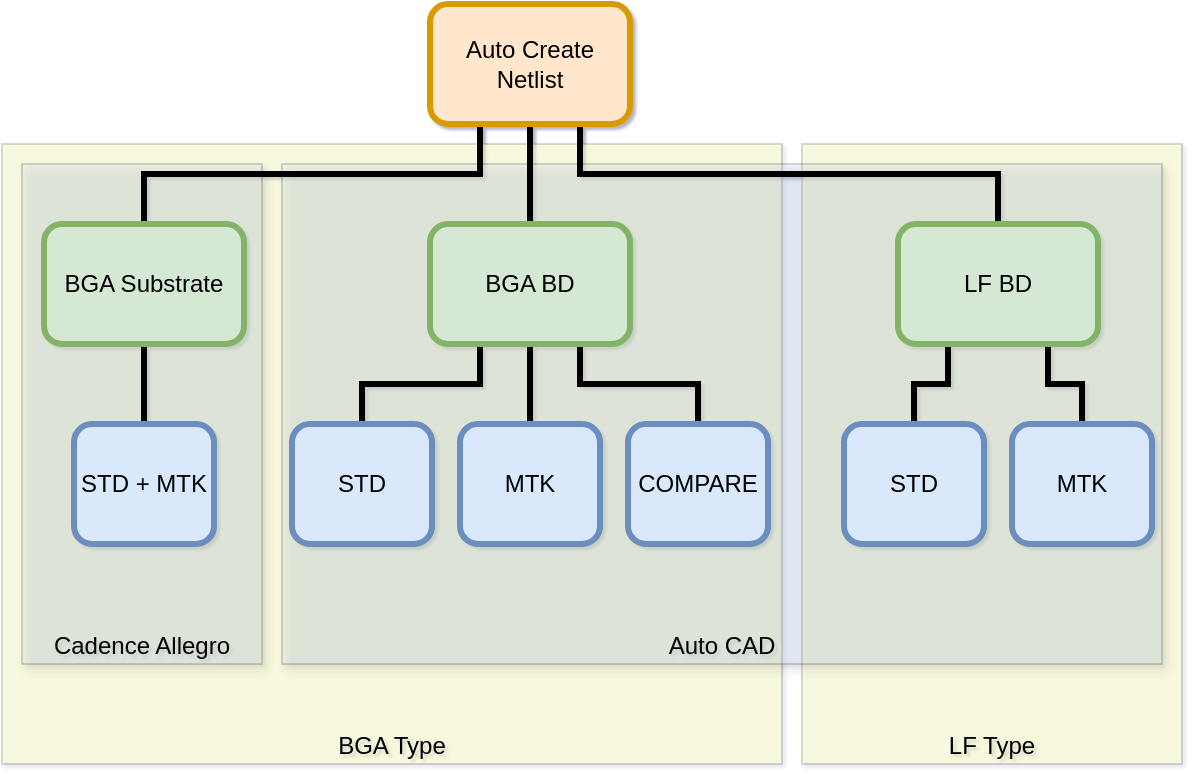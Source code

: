 <mxfile version="14.1.8" type="github">
  <diagram id="1c9xq_AZjTGM-AyKx4Dq" name="Page-1">
    <mxGraphModel dx="1424" dy="794" grid="1" gridSize="10" guides="1" tooltips="1" connect="1" arrows="1" fold="1" page="1" pageScale="1" pageWidth="827" pageHeight="1169" background="none" math="0" shadow="1">
      <root>
        <mxCell id="0" />
        <mxCell id="1" parent="0" />
        <mxCell id="K_ehTpFvpzUrssK6-Hx9-73" value="" style="group" vertex="1" connectable="0" parent="1">
          <mxGeometry x="119" y="160" width="590" height="310" as="geometry" />
        </mxCell>
        <mxCell id="K_ehTpFvpzUrssK6-Hx9-70" value="" style="group" vertex="1" connectable="0" parent="K_ehTpFvpzUrssK6-Hx9-73">
          <mxGeometry width="590" height="310" as="geometry" />
        </mxCell>
        <mxCell id="K_ehTpFvpzUrssK6-Hx9-68" value="BGA Type" style="whiteSpace=wrap;html=1;align=center;strokeWidth=1;fillColor=#ffff88;verticalAlign=bottom;strokeColor=#36393d;opacity=20;" vertex="1" parent="K_ehTpFvpzUrssK6-Hx9-70">
          <mxGeometry width="390" height="310" as="geometry" />
        </mxCell>
        <mxCell id="K_ehTpFvpzUrssK6-Hx9-69" value="LF Type" style="whiteSpace=wrap;html=1;align=center;strokeWidth=1;fillColor=#ffff88;verticalAlign=bottom;strokeColor=#36393d;opacity=20;" vertex="1" parent="K_ehTpFvpzUrssK6-Hx9-70">
          <mxGeometry x="400" width="190" height="310" as="geometry" />
        </mxCell>
        <mxCell id="K_ehTpFvpzUrssK6-Hx9-72" value="" style="group" vertex="1" connectable="0" parent="K_ehTpFvpzUrssK6-Hx9-73">
          <mxGeometry x="10" y="10" width="570" height="250" as="geometry" />
        </mxCell>
        <mxCell id="K_ehTpFvpzUrssK6-Hx9-66" value="Auto CAD" style="whiteSpace=wrap;html=1;align=center;strokeWidth=1;fillColor=#cce5ff;verticalAlign=bottom;strokeColor=#36393d;opacity=20;shadow=1;" vertex="1" parent="K_ehTpFvpzUrssK6-Hx9-72">
          <mxGeometry x="130" width="440" height="250" as="geometry" />
        </mxCell>
        <mxCell id="K_ehTpFvpzUrssK6-Hx9-67" value="Cadence Allegro" style="whiteSpace=wrap;html=1;align=center;strokeWidth=1;fillColor=#cce5ff;verticalAlign=bottom;strokeColor=#36393d;opacity=20;shadow=1;" vertex="1" parent="K_ehTpFvpzUrssK6-Hx9-72">
          <mxGeometry width="120" height="250" as="geometry" />
        </mxCell>
        <mxCell id="K_ehTpFvpzUrssK6-Hx9-45" style="edgeStyle=orthogonalEdgeStyle;rounded=0;orthogonalLoop=1;jettySize=auto;html=1;strokeWidth=3;endFill=0;endArrow=none;" edge="1" parent="1" source="K_ehTpFvpzUrssK6-Hx9-1" target="K_ehTpFvpzUrssK6-Hx9-3">
          <mxGeometry relative="1" as="geometry" />
        </mxCell>
        <mxCell id="K_ehTpFvpzUrssK6-Hx9-57" style="edgeStyle=orthogonalEdgeStyle;rounded=0;orthogonalLoop=1;jettySize=auto;html=1;exitX=0.75;exitY=1;exitDx=0;exitDy=0;strokeWidth=3;endArrow=none;endFill=0;" edge="1" parent="1" source="K_ehTpFvpzUrssK6-Hx9-1" target="K_ehTpFvpzUrssK6-Hx9-4">
          <mxGeometry relative="1" as="geometry" />
        </mxCell>
        <mxCell id="K_ehTpFvpzUrssK6-Hx9-58" style="edgeStyle=orthogonalEdgeStyle;rounded=0;orthogonalLoop=1;jettySize=auto;html=1;exitX=0.25;exitY=1;exitDx=0;exitDy=0;entryX=0.5;entryY=0;entryDx=0;entryDy=0;strokeWidth=3;endFill=0;endArrow=none;" edge="1" parent="1" source="K_ehTpFvpzUrssK6-Hx9-1" target="K_ehTpFvpzUrssK6-Hx9-2">
          <mxGeometry relative="1" as="geometry" />
        </mxCell>
        <mxCell id="K_ehTpFvpzUrssK6-Hx9-1" value="Auto Create Netlist" style="rounded=1;whiteSpace=wrap;html=1;strokeWidth=3;fillColor=#ffe6cc;strokeColor=#d79b00;" vertex="1" parent="1">
          <mxGeometry x="333" y="90" width="100" height="60" as="geometry" />
        </mxCell>
        <mxCell id="K_ehTpFvpzUrssK6-Hx9-51" style="edgeStyle=orthogonalEdgeStyle;rounded=0;orthogonalLoop=1;jettySize=auto;html=1;exitX=0.5;exitY=1;exitDx=0;exitDy=0;entryX=0.5;entryY=0;entryDx=0;entryDy=0;strokeWidth=3;endFill=0;endArrow=none;" edge="1" parent="1" source="K_ehTpFvpzUrssK6-Hx9-2" target="K_ehTpFvpzUrssK6-Hx9-12">
          <mxGeometry relative="1" as="geometry" />
        </mxCell>
        <mxCell id="K_ehTpFvpzUrssK6-Hx9-2" value="BGA Substrate" style="rounded=1;whiteSpace=wrap;html=1;fillColor=#d5e8d4;strokeColor=#82b366;strokeWidth=3;" vertex="1" parent="1">
          <mxGeometry x="140" y="200" width="100" height="60" as="geometry" />
        </mxCell>
        <mxCell id="K_ehTpFvpzUrssK6-Hx9-46" style="edgeStyle=orthogonalEdgeStyle;rounded=0;orthogonalLoop=1;jettySize=auto;html=1;exitX=0.5;exitY=1;exitDx=0;exitDy=0;entryX=0.5;entryY=0;entryDx=0;entryDy=0;strokeWidth=3;endFill=0;endArrow=none;" edge="1" parent="1" source="K_ehTpFvpzUrssK6-Hx9-3" target="K_ehTpFvpzUrssK6-Hx9-11">
          <mxGeometry relative="1" as="geometry" />
        </mxCell>
        <mxCell id="K_ehTpFvpzUrssK6-Hx9-54" style="edgeStyle=orthogonalEdgeStyle;rounded=0;orthogonalLoop=1;jettySize=auto;html=1;exitX=0.75;exitY=1;exitDx=0;exitDy=0;entryX=0.5;entryY=0;entryDx=0;entryDy=0;strokeWidth=3;endFill=0;endArrow=none;" edge="1" parent="1" source="K_ehTpFvpzUrssK6-Hx9-3" target="K_ehTpFvpzUrssK6-Hx9-31">
          <mxGeometry relative="1" as="geometry" />
        </mxCell>
        <mxCell id="K_ehTpFvpzUrssK6-Hx9-56" style="edgeStyle=orthogonalEdgeStyle;rounded=0;orthogonalLoop=1;jettySize=auto;html=1;exitX=0.25;exitY=1;exitDx=0;exitDy=0;entryX=0.5;entryY=0;entryDx=0;entryDy=0;strokeWidth=3;endFill=0;endArrow=none;" edge="1" parent="1" source="K_ehTpFvpzUrssK6-Hx9-3" target="K_ehTpFvpzUrssK6-Hx9-8">
          <mxGeometry relative="1" as="geometry" />
        </mxCell>
        <mxCell id="K_ehTpFvpzUrssK6-Hx9-3" value="&lt;span&gt;BGA BD&lt;/span&gt;" style="rounded=1;whiteSpace=wrap;html=1;fillColor=#d5e8d4;strokeColor=#82b366;strokeWidth=3;" vertex="1" parent="1">
          <mxGeometry x="333" y="200" width="100" height="60" as="geometry" />
        </mxCell>
        <mxCell id="K_ehTpFvpzUrssK6-Hx9-52" style="edgeStyle=orthogonalEdgeStyle;rounded=0;orthogonalLoop=1;jettySize=auto;html=1;exitX=0.25;exitY=1;exitDx=0;exitDy=0;strokeWidth=3;endFill=0;endArrow=none;" edge="1" parent="1" source="K_ehTpFvpzUrssK6-Hx9-4" target="K_ehTpFvpzUrssK6-Hx9-10">
          <mxGeometry relative="1" as="geometry" />
        </mxCell>
        <mxCell id="K_ehTpFvpzUrssK6-Hx9-53" style="edgeStyle=orthogonalEdgeStyle;rounded=0;orthogonalLoop=1;jettySize=auto;html=1;exitX=0.75;exitY=1;exitDx=0;exitDy=0;entryX=0.5;entryY=0;entryDx=0;entryDy=0;strokeWidth=3;endFill=0;endArrow=none;" edge="1" parent="1" source="K_ehTpFvpzUrssK6-Hx9-4" target="K_ehTpFvpzUrssK6-Hx9-32">
          <mxGeometry relative="1" as="geometry" />
        </mxCell>
        <mxCell id="K_ehTpFvpzUrssK6-Hx9-4" value="LF BD" style="rounded=1;whiteSpace=wrap;html=1;fillColor=#d5e8d4;strokeColor=#82b366;strokeWidth=3;" vertex="1" parent="1">
          <mxGeometry x="567" y="200" width="100" height="60" as="geometry" />
        </mxCell>
        <mxCell id="K_ehTpFvpzUrssK6-Hx9-12" value="&lt;span&gt;STD + MTK&lt;/span&gt;" style="rounded=1;whiteSpace=wrap;html=1;fillColor=#dae8fc;strokeColor=#6c8ebf;strokeWidth=3;" vertex="1" parent="1">
          <mxGeometry x="155" y="300" width="70" height="60" as="geometry" />
        </mxCell>
        <mxCell id="K_ehTpFvpzUrssK6-Hx9-8" value="STD" style="rounded=1;whiteSpace=wrap;html=1;strokeColor=#6c8ebf;fillColor=#dae8fc;strokeWidth=3;" vertex="1" parent="1">
          <mxGeometry x="264" y="300" width="70" height="60" as="geometry" />
        </mxCell>
        <mxCell id="K_ehTpFvpzUrssK6-Hx9-11" value="&lt;span&gt;MTK&lt;/span&gt;" style="rounded=1;whiteSpace=wrap;html=1;strokeColor=#6c8ebf;fillColor=#dae8fc;strokeWidth=3;" vertex="1" parent="1">
          <mxGeometry x="348" y="300" width="70" height="60" as="geometry" />
        </mxCell>
        <mxCell id="K_ehTpFvpzUrssK6-Hx9-31" value="COMPARE" style="rounded=1;whiteSpace=wrap;html=1;strokeColor=#6c8ebf;fillColor=#dae8fc;strokeWidth=3;" vertex="1" parent="1">
          <mxGeometry x="432" y="300" width="70" height="60" as="geometry" />
        </mxCell>
        <mxCell id="K_ehTpFvpzUrssK6-Hx9-10" value="STD" style="rounded=1;whiteSpace=wrap;html=1;strokeColor=#6c8ebf;fillColor=#dae8fc;strokeWidth=3;" vertex="1" parent="1">
          <mxGeometry x="540" y="300" width="70" height="60" as="geometry" />
        </mxCell>
        <mxCell id="K_ehTpFvpzUrssK6-Hx9-32" value="&lt;span&gt;MTK&lt;/span&gt;" style="rounded=1;whiteSpace=wrap;html=1;strokeColor=#6c8ebf;fillColor=#dae8fc;strokeWidth=3;" vertex="1" parent="1">
          <mxGeometry x="624" y="300" width="70" height="60" as="geometry" />
        </mxCell>
      </root>
    </mxGraphModel>
  </diagram>
</mxfile>
